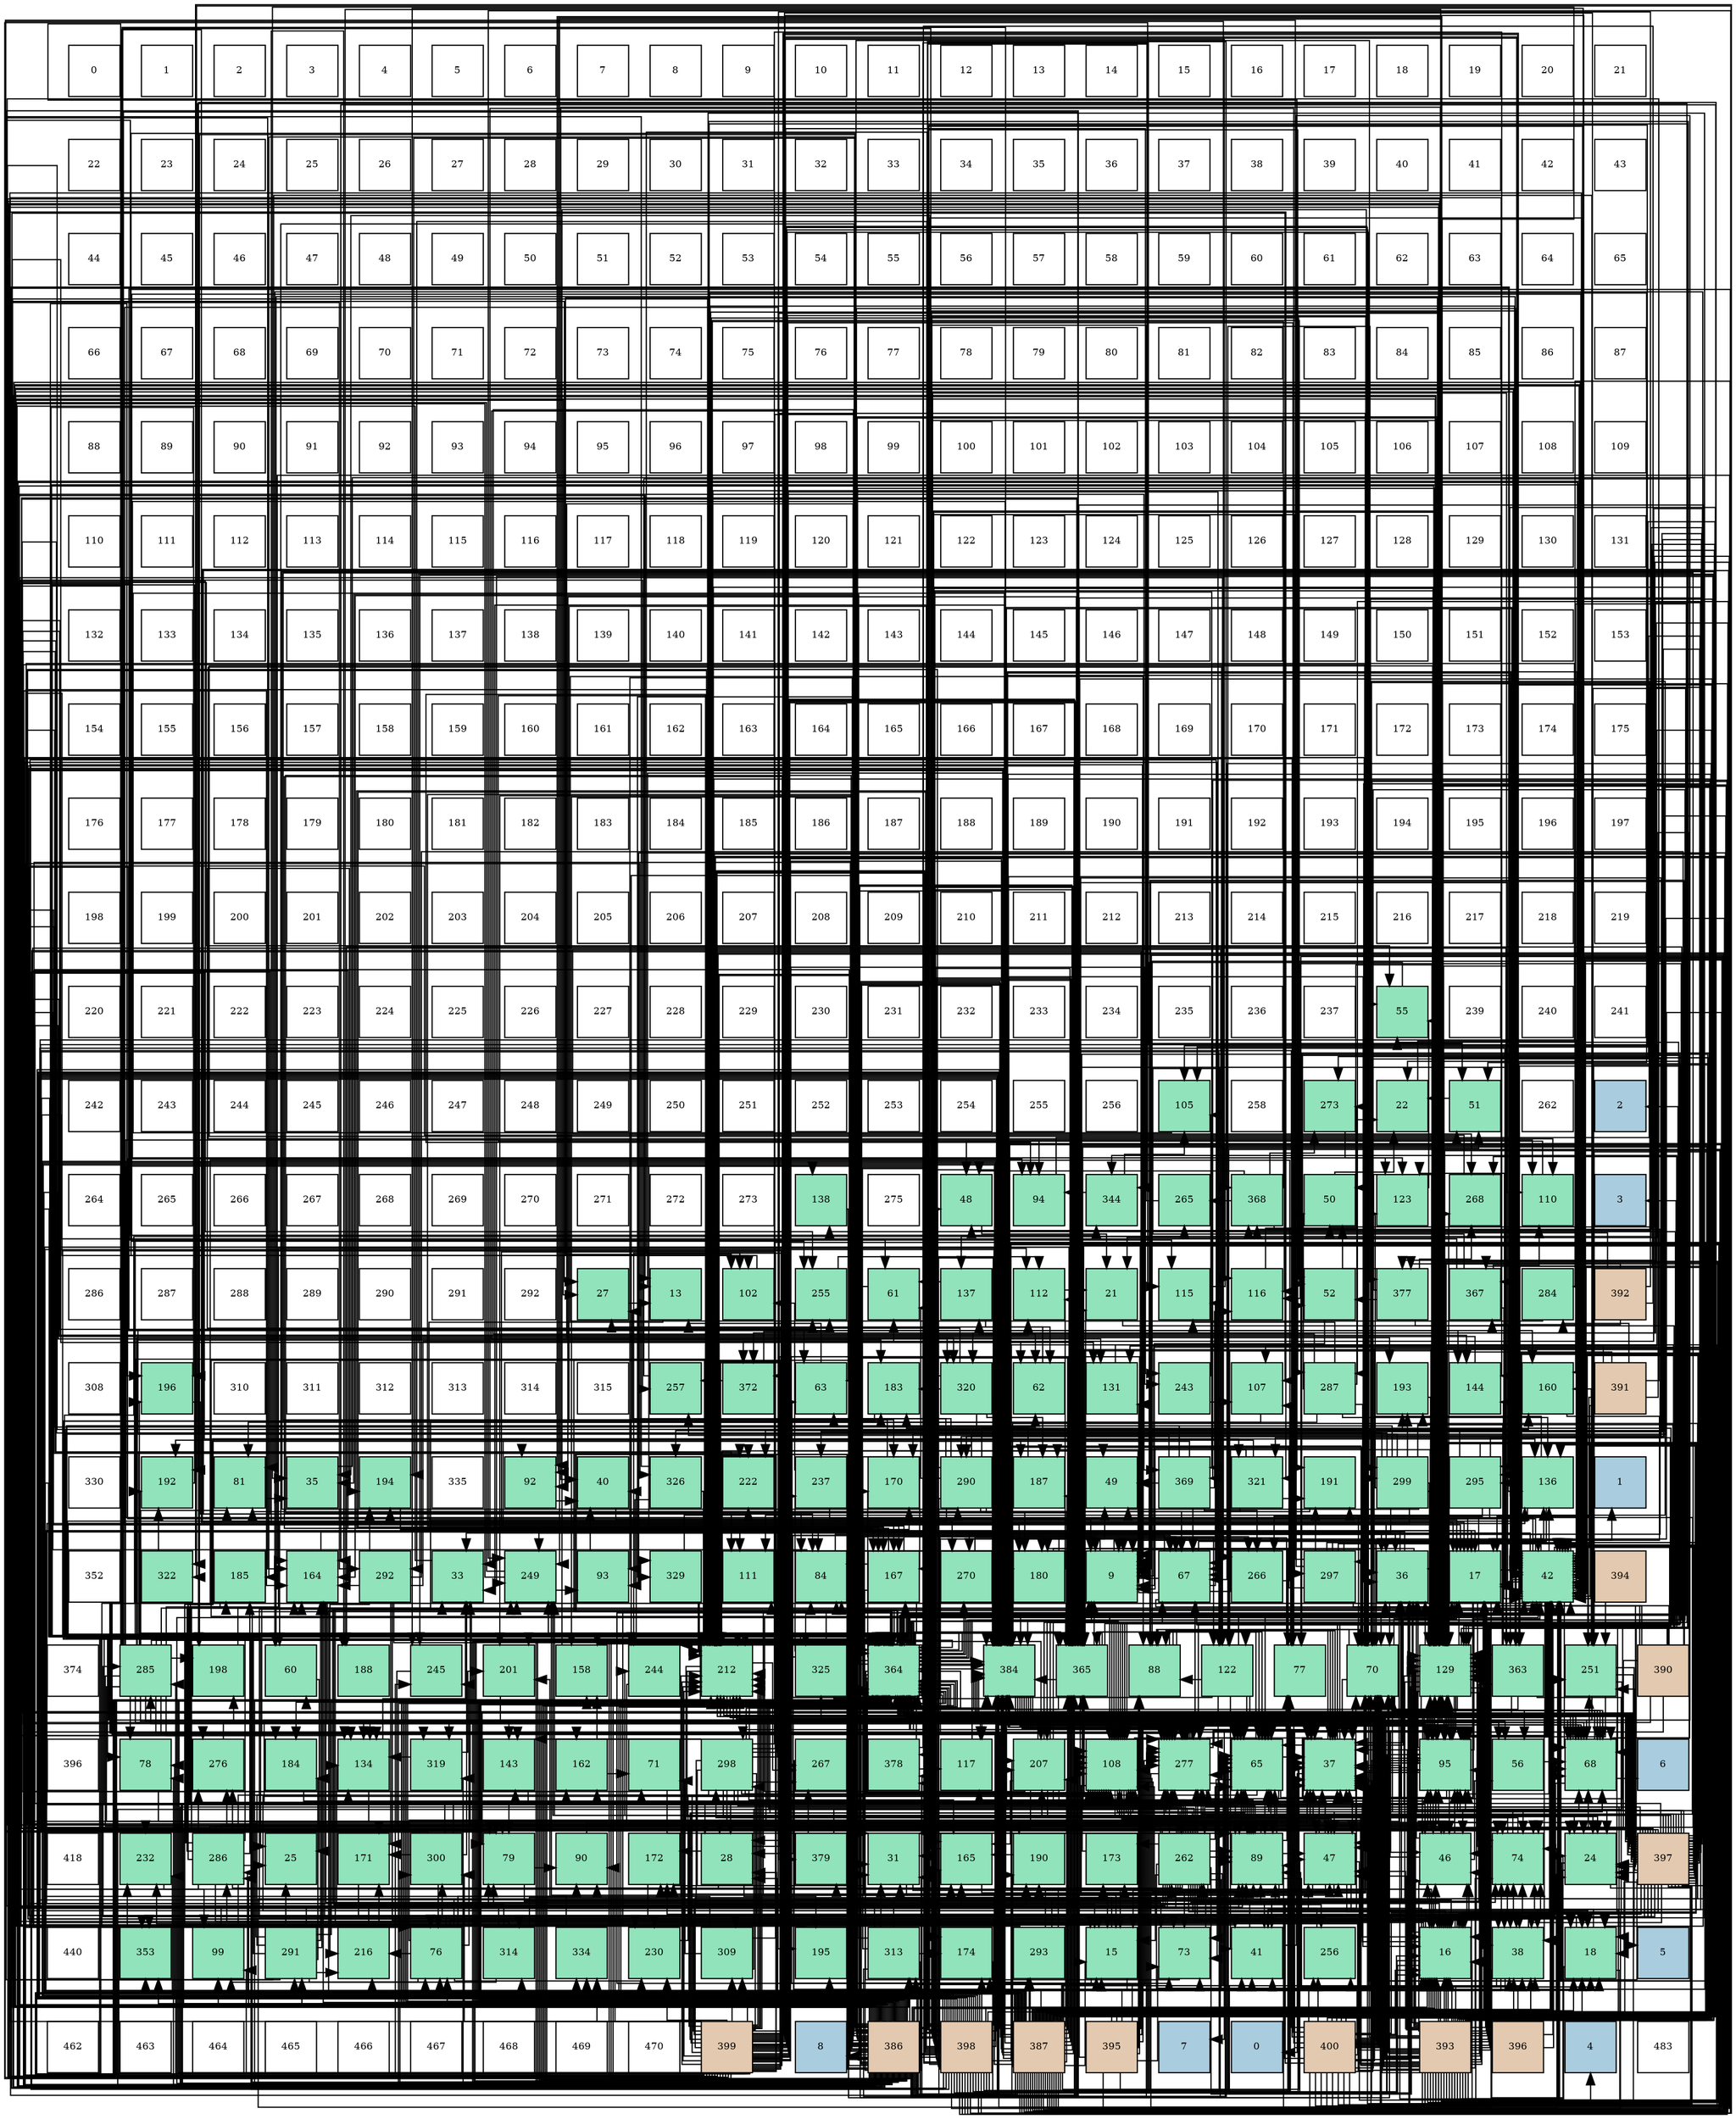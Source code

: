 digraph layout{
 rankdir=TB;
 splines=ortho;
 node [style=filled shape=square fixedsize=true width=0.6];
0[label="0", fontsize=8, fillcolor="#ffffff"];
1[label="1", fontsize=8, fillcolor="#ffffff"];
2[label="2", fontsize=8, fillcolor="#ffffff"];
3[label="3", fontsize=8, fillcolor="#ffffff"];
4[label="4", fontsize=8, fillcolor="#ffffff"];
5[label="5", fontsize=8, fillcolor="#ffffff"];
6[label="6", fontsize=8, fillcolor="#ffffff"];
7[label="7", fontsize=8, fillcolor="#ffffff"];
8[label="8", fontsize=8, fillcolor="#ffffff"];
9[label="9", fontsize=8, fillcolor="#ffffff"];
10[label="10", fontsize=8, fillcolor="#ffffff"];
11[label="11", fontsize=8, fillcolor="#ffffff"];
12[label="12", fontsize=8, fillcolor="#ffffff"];
13[label="13", fontsize=8, fillcolor="#ffffff"];
14[label="14", fontsize=8, fillcolor="#ffffff"];
15[label="15", fontsize=8, fillcolor="#ffffff"];
16[label="16", fontsize=8, fillcolor="#ffffff"];
17[label="17", fontsize=8, fillcolor="#ffffff"];
18[label="18", fontsize=8, fillcolor="#ffffff"];
19[label="19", fontsize=8, fillcolor="#ffffff"];
20[label="20", fontsize=8, fillcolor="#ffffff"];
21[label="21", fontsize=8, fillcolor="#ffffff"];
22[label="22", fontsize=8, fillcolor="#ffffff"];
23[label="23", fontsize=8, fillcolor="#ffffff"];
24[label="24", fontsize=8, fillcolor="#ffffff"];
25[label="25", fontsize=8, fillcolor="#ffffff"];
26[label="26", fontsize=8, fillcolor="#ffffff"];
27[label="27", fontsize=8, fillcolor="#ffffff"];
28[label="28", fontsize=8, fillcolor="#ffffff"];
29[label="29", fontsize=8, fillcolor="#ffffff"];
30[label="30", fontsize=8, fillcolor="#ffffff"];
31[label="31", fontsize=8, fillcolor="#ffffff"];
32[label="32", fontsize=8, fillcolor="#ffffff"];
33[label="33", fontsize=8, fillcolor="#ffffff"];
34[label="34", fontsize=8, fillcolor="#ffffff"];
35[label="35", fontsize=8, fillcolor="#ffffff"];
36[label="36", fontsize=8, fillcolor="#ffffff"];
37[label="37", fontsize=8, fillcolor="#ffffff"];
38[label="38", fontsize=8, fillcolor="#ffffff"];
39[label="39", fontsize=8, fillcolor="#ffffff"];
40[label="40", fontsize=8, fillcolor="#ffffff"];
41[label="41", fontsize=8, fillcolor="#ffffff"];
42[label="42", fontsize=8, fillcolor="#ffffff"];
43[label="43", fontsize=8, fillcolor="#ffffff"];
44[label="44", fontsize=8, fillcolor="#ffffff"];
45[label="45", fontsize=8, fillcolor="#ffffff"];
46[label="46", fontsize=8, fillcolor="#ffffff"];
47[label="47", fontsize=8, fillcolor="#ffffff"];
48[label="48", fontsize=8, fillcolor="#ffffff"];
49[label="49", fontsize=8, fillcolor="#ffffff"];
50[label="50", fontsize=8, fillcolor="#ffffff"];
51[label="51", fontsize=8, fillcolor="#ffffff"];
52[label="52", fontsize=8, fillcolor="#ffffff"];
53[label="53", fontsize=8, fillcolor="#ffffff"];
54[label="54", fontsize=8, fillcolor="#ffffff"];
55[label="55", fontsize=8, fillcolor="#ffffff"];
56[label="56", fontsize=8, fillcolor="#ffffff"];
57[label="57", fontsize=8, fillcolor="#ffffff"];
58[label="58", fontsize=8, fillcolor="#ffffff"];
59[label="59", fontsize=8, fillcolor="#ffffff"];
60[label="60", fontsize=8, fillcolor="#ffffff"];
61[label="61", fontsize=8, fillcolor="#ffffff"];
62[label="62", fontsize=8, fillcolor="#ffffff"];
63[label="63", fontsize=8, fillcolor="#ffffff"];
64[label="64", fontsize=8, fillcolor="#ffffff"];
65[label="65", fontsize=8, fillcolor="#ffffff"];
66[label="66", fontsize=8, fillcolor="#ffffff"];
67[label="67", fontsize=8, fillcolor="#ffffff"];
68[label="68", fontsize=8, fillcolor="#ffffff"];
69[label="69", fontsize=8, fillcolor="#ffffff"];
70[label="70", fontsize=8, fillcolor="#ffffff"];
71[label="71", fontsize=8, fillcolor="#ffffff"];
72[label="72", fontsize=8, fillcolor="#ffffff"];
73[label="73", fontsize=8, fillcolor="#ffffff"];
74[label="74", fontsize=8, fillcolor="#ffffff"];
75[label="75", fontsize=8, fillcolor="#ffffff"];
76[label="76", fontsize=8, fillcolor="#ffffff"];
77[label="77", fontsize=8, fillcolor="#ffffff"];
78[label="78", fontsize=8, fillcolor="#ffffff"];
79[label="79", fontsize=8, fillcolor="#ffffff"];
80[label="80", fontsize=8, fillcolor="#ffffff"];
81[label="81", fontsize=8, fillcolor="#ffffff"];
82[label="82", fontsize=8, fillcolor="#ffffff"];
83[label="83", fontsize=8, fillcolor="#ffffff"];
84[label="84", fontsize=8, fillcolor="#ffffff"];
85[label="85", fontsize=8, fillcolor="#ffffff"];
86[label="86", fontsize=8, fillcolor="#ffffff"];
87[label="87", fontsize=8, fillcolor="#ffffff"];
88[label="88", fontsize=8, fillcolor="#ffffff"];
89[label="89", fontsize=8, fillcolor="#ffffff"];
90[label="90", fontsize=8, fillcolor="#ffffff"];
91[label="91", fontsize=8, fillcolor="#ffffff"];
92[label="92", fontsize=8, fillcolor="#ffffff"];
93[label="93", fontsize=8, fillcolor="#ffffff"];
94[label="94", fontsize=8, fillcolor="#ffffff"];
95[label="95", fontsize=8, fillcolor="#ffffff"];
96[label="96", fontsize=8, fillcolor="#ffffff"];
97[label="97", fontsize=8, fillcolor="#ffffff"];
98[label="98", fontsize=8, fillcolor="#ffffff"];
99[label="99", fontsize=8, fillcolor="#ffffff"];
100[label="100", fontsize=8, fillcolor="#ffffff"];
101[label="101", fontsize=8, fillcolor="#ffffff"];
102[label="102", fontsize=8, fillcolor="#ffffff"];
103[label="103", fontsize=8, fillcolor="#ffffff"];
104[label="104", fontsize=8, fillcolor="#ffffff"];
105[label="105", fontsize=8, fillcolor="#ffffff"];
106[label="106", fontsize=8, fillcolor="#ffffff"];
107[label="107", fontsize=8, fillcolor="#ffffff"];
108[label="108", fontsize=8, fillcolor="#ffffff"];
109[label="109", fontsize=8, fillcolor="#ffffff"];
110[label="110", fontsize=8, fillcolor="#ffffff"];
111[label="111", fontsize=8, fillcolor="#ffffff"];
112[label="112", fontsize=8, fillcolor="#ffffff"];
113[label="113", fontsize=8, fillcolor="#ffffff"];
114[label="114", fontsize=8, fillcolor="#ffffff"];
115[label="115", fontsize=8, fillcolor="#ffffff"];
116[label="116", fontsize=8, fillcolor="#ffffff"];
117[label="117", fontsize=8, fillcolor="#ffffff"];
118[label="118", fontsize=8, fillcolor="#ffffff"];
119[label="119", fontsize=8, fillcolor="#ffffff"];
120[label="120", fontsize=8, fillcolor="#ffffff"];
121[label="121", fontsize=8, fillcolor="#ffffff"];
122[label="122", fontsize=8, fillcolor="#ffffff"];
123[label="123", fontsize=8, fillcolor="#ffffff"];
124[label="124", fontsize=8, fillcolor="#ffffff"];
125[label="125", fontsize=8, fillcolor="#ffffff"];
126[label="126", fontsize=8, fillcolor="#ffffff"];
127[label="127", fontsize=8, fillcolor="#ffffff"];
128[label="128", fontsize=8, fillcolor="#ffffff"];
129[label="129", fontsize=8, fillcolor="#ffffff"];
130[label="130", fontsize=8, fillcolor="#ffffff"];
131[label="131", fontsize=8, fillcolor="#ffffff"];
132[label="132", fontsize=8, fillcolor="#ffffff"];
133[label="133", fontsize=8, fillcolor="#ffffff"];
134[label="134", fontsize=8, fillcolor="#ffffff"];
135[label="135", fontsize=8, fillcolor="#ffffff"];
136[label="136", fontsize=8, fillcolor="#ffffff"];
137[label="137", fontsize=8, fillcolor="#ffffff"];
138[label="138", fontsize=8, fillcolor="#ffffff"];
139[label="139", fontsize=8, fillcolor="#ffffff"];
140[label="140", fontsize=8, fillcolor="#ffffff"];
141[label="141", fontsize=8, fillcolor="#ffffff"];
142[label="142", fontsize=8, fillcolor="#ffffff"];
143[label="143", fontsize=8, fillcolor="#ffffff"];
144[label="144", fontsize=8, fillcolor="#ffffff"];
145[label="145", fontsize=8, fillcolor="#ffffff"];
146[label="146", fontsize=8, fillcolor="#ffffff"];
147[label="147", fontsize=8, fillcolor="#ffffff"];
148[label="148", fontsize=8, fillcolor="#ffffff"];
149[label="149", fontsize=8, fillcolor="#ffffff"];
150[label="150", fontsize=8, fillcolor="#ffffff"];
151[label="151", fontsize=8, fillcolor="#ffffff"];
152[label="152", fontsize=8, fillcolor="#ffffff"];
153[label="153", fontsize=8, fillcolor="#ffffff"];
154[label="154", fontsize=8, fillcolor="#ffffff"];
155[label="155", fontsize=8, fillcolor="#ffffff"];
156[label="156", fontsize=8, fillcolor="#ffffff"];
157[label="157", fontsize=8, fillcolor="#ffffff"];
158[label="158", fontsize=8, fillcolor="#ffffff"];
159[label="159", fontsize=8, fillcolor="#ffffff"];
160[label="160", fontsize=8, fillcolor="#ffffff"];
161[label="161", fontsize=8, fillcolor="#ffffff"];
162[label="162", fontsize=8, fillcolor="#ffffff"];
163[label="163", fontsize=8, fillcolor="#ffffff"];
164[label="164", fontsize=8, fillcolor="#ffffff"];
165[label="165", fontsize=8, fillcolor="#ffffff"];
166[label="166", fontsize=8, fillcolor="#ffffff"];
167[label="167", fontsize=8, fillcolor="#ffffff"];
168[label="168", fontsize=8, fillcolor="#ffffff"];
169[label="169", fontsize=8, fillcolor="#ffffff"];
170[label="170", fontsize=8, fillcolor="#ffffff"];
171[label="171", fontsize=8, fillcolor="#ffffff"];
172[label="172", fontsize=8, fillcolor="#ffffff"];
173[label="173", fontsize=8, fillcolor="#ffffff"];
174[label="174", fontsize=8, fillcolor="#ffffff"];
175[label="175", fontsize=8, fillcolor="#ffffff"];
176[label="176", fontsize=8, fillcolor="#ffffff"];
177[label="177", fontsize=8, fillcolor="#ffffff"];
178[label="178", fontsize=8, fillcolor="#ffffff"];
179[label="179", fontsize=8, fillcolor="#ffffff"];
180[label="180", fontsize=8, fillcolor="#ffffff"];
181[label="181", fontsize=8, fillcolor="#ffffff"];
182[label="182", fontsize=8, fillcolor="#ffffff"];
183[label="183", fontsize=8, fillcolor="#ffffff"];
184[label="184", fontsize=8, fillcolor="#ffffff"];
185[label="185", fontsize=8, fillcolor="#ffffff"];
186[label="186", fontsize=8, fillcolor="#ffffff"];
187[label="187", fontsize=8, fillcolor="#ffffff"];
188[label="188", fontsize=8, fillcolor="#ffffff"];
189[label="189", fontsize=8, fillcolor="#ffffff"];
190[label="190", fontsize=8, fillcolor="#ffffff"];
191[label="191", fontsize=8, fillcolor="#ffffff"];
192[label="192", fontsize=8, fillcolor="#ffffff"];
193[label="193", fontsize=8, fillcolor="#ffffff"];
194[label="194", fontsize=8, fillcolor="#ffffff"];
195[label="195", fontsize=8, fillcolor="#ffffff"];
196[label="196", fontsize=8, fillcolor="#ffffff"];
197[label="197", fontsize=8, fillcolor="#ffffff"];
198[label="198", fontsize=8, fillcolor="#ffffff"];
199[label="199", fontsize=8, fillcolor="#ffffff"];
200[label="200", fontsize=8, fillcolor="#ffffff"];
201[label="201", fontsize=8, fillcolor="#ffffff"];
202[label="202", fontsize=8, fillcolor="#ffffff"];
203[label="203", fontsize=8, fillcolor="#ffffff"];
204[label="204", fontsize=8, fillcolor="#ffffff"];
205[label="205", fontsize=8, fillcolor="#ffffff"];
206[label="206", fontsize=8, fillcolor="#ffffff"];
207[label="207", fontsize=8, fillcolor="#ffffff"];
208[label="208", fontsize=8, fillcolor="#ffffff"];
209[label="209", fontsize=8, fillcolor="#ffffff"];
210[label="210", fontsize=8, fillcolor="#ffffff"];
211[label="211", fontsize=8, fillcolor="#ffffff"];
212[label="212", fontsize=8, fillcolor="#ffffff"];
213[label="213", fontsize=8, fillcolor="#ffffff"];
214[label="214", fontsize=8, fillcolor="#ffffff"];
215[label="215", fontsize=8, fillcolor="#ffffff"];
216[label="216", fontsize=8, fillcolor="#ffffff"];
217[label="217", fontsize=8, fillcolor="#ffffff"];
218[label="218", fontsize=8, fillcolor="#ffffff"];
219[label="219", fontsize=8, fillcolor="#ffffff"];
220[label="220", fontsize=8, fillcolor="#ffffff"];
221[label="221", fontsize=8, fillcolor="#ffffff"];
222[label="222", fontsize=8, fillcolor="#ffffff"];
223[label="223", fontsize=8, fillcolor="#ffffff"];
224[label="224", fontsize=8, fillcolor="#ffffff"];
225[label="225", fontsize=8, fillcolor="#ffffff"];
226[label="226", fontsize=8, fillcolor="#ffffff"];
227[label="227", fontsize=8, fillcolor="#ffffff"];
228[label="228", fontsize=8, fillcolor="#ffffff"];
229[label="229", fontsize=8, fillcolor="#ffffff"];
230[label="230", fontsize=8, fillcolor="#ffffff"];
231[label="231", fontsize=8, fillcolor="#ffffff"];
232[label="232", fontsize=8, fillcolor="#ffffff"];
233[label="233", fontsize=8, fillcolor="#ffffff"];
234[label="234", fontsize=8, fillcolor="#ffffff"];
235[label="235", fontsize=8, fillcolor="#ffffff"];
236[label="236", fontsize=8, fillcolor="#ffffff"];
237[label="237", fontsize=8, fillcolor="#ffffff"];
238[label="55", fontsize=8, fillcolor="#91e3bb"];
239[label="239", fontsize=8, fillcolor="#ffffff"];
240[label="240", fontsize=8, fillcolor="#ffffff"];
241[label="241", fontsize=8, fillcolor="#ffffff"];
242[label="242", fontsize=8, fillcolor="#ffffff"];
243[label="243", fontsize=8, fillcolor="#ffffff"];
244[label="244", fontsize=8, fillcolor="#ffffff"];
245[label="245", fontsize=8, fillcolor="#ffffff"];
246[label="246", fontsize=8, fillcolor="#ffffff"];
247[label="247", fontsize=8, fillcolor="#ffffff"];
248[label="248", fontsize=8, fillcolor="#ffffff"];
249[label="249", fontsize=8, fillcolor="#ffffff"];
250[label="250", fontsize=8, fillcolor="#ffffff"];
251[label="251", fontsize=8, fillcolor="#ffffff"];
252[label="252", fontsize=8, fillcolor="#ffffff"];
253[label="253", fontsize=8, fillcolor="#ffffff"];
254[label="254", fontsize=8, fillcolor="#ffffff"];
255[label="255", fontsize=8, fillcolor="#ffffff"];
256[label="256", fontsize=8, fillcolor="#ffffff"];
257[label="105", fontsize=8, fillcolor="#91e3bb"];
258[label="258", fontsize=8, fillcolor="#ffffff"];
259[label="273", fontsize=8, fillcolor="#91e3bb"];
260[label="22", fontsize=8, fillcolor="#91e3bb"];
261[label="51", fontsize=8, fillcolor="#91e3bb"];
262[label="262", fontsize=8, fillcolor="#ffffff"];
263[label="2", fontsize=8, fillcolor="#a9ccde"];
264[label="264", fontsize=8, fillcolor="#ffffff"];
265[label="265", fontsize=8, fillcolor="#ffffff"];
266[label="266", fontsize=8, fillcolor="#ffffff"];
267[label="267", fontsize=8, fillcolor="#ffffff"];
268[label="268", fontsize=8, fillcolor="#ffffff"];
269[label="269", fontsize=8, fillcolor="#ffffff"];
270[label="270", fontsize=8, fillcolor="#ffffff"];
271[label="271", fontsize=8, fillcolor="#ffffff"];
272[label="272", fontsize=8, fillcolor="#ffffff"];
273[label="273", fontsize=8, fillcolor="#ffffff"];
274[label="138", fontsize=8, fillcolor="#91e3bb"];
275[label="275", fontsize=8, fillcolor="#ffffff"];
276[label="48", fontsize=8, fillcolor="#91e3bb"];
277[label="94", fontsize=8, fillcolor="#91e3bb"];
278[label="344", fontsize=8, fillcolor="#91e3bb"];
279[label="265", fontsize=8, fillcolor="#91e3bb"];
280[label="368", fontsize=8, fillcolor="#91e3bb"];
281[label="50", fontsize=8, fillcolor="#91e3bb"];
282[label="123", fontsize=8, fillcolor="#91e3bb"];
283[label="268", fontsize=8, fillcolor="#91e3bb"];
284[label="110", fontsize=8, fillcolor="#91e3bb"];
285[label="3", fontsize=8, fillcolor="#a9ccde"];
286[label="286", fontsize=8, fillcolor="#ffffff"];
287[label="287", fontsize=8, fillcolor="#ffffff"];
288[label="288", fontsize=8, fillcolor="#ffffff"];
289[label="289", fontsize=8, fillcolor="#ffffff"];
290[label="290", fontsize=8, fillcolor="#ffffff"];
291[label="291", fontsize=8, fillcolor="#ffffff"];
292[label="292", fontsize=8, fillcolor="#ffffff"];
293[label="27", fontsize=8, fillcolor="#91e3bb"];
294[label="13", fontsize=8, fillcolor="#91e3bb"];
295[label="102", fontsize=8, fillcolor="#91e3bb"];
296[label="255", fontsize=8, fillcolor="#91e3bb"];
297[label="61", fontsize=8, fillcolor="#91e3bb"];
298[label="137", fontsize=8, fillcolor="#91e3bb"];
299[label="112", fontsize=8, fillcolor="#91e3bb"];
300[label="21", fontsize=8, fillcolor="#91e3bb"];
301[label="115", fontsize=8, fillcolor="#91e3bb"];
302[label="116", fontsize=8, fillcolor="#91e3bb"];
303[label="52", fontsize=8, fillcolor="#91e3bb"];
304[label="377", fontsize=8, fillcolor="#91e3bb"];
305[label="367", fontsize=8, fillcolor="#91e3bb"];
306[label="284", fontsize=8, fillcolor="#91e3bb"];
307[label="392", fontsize=8, fillcolor="#e3c9af"];
308[label="308", fontsize=8, fillcolor="#ffffff"];
309[label="196", fontsize=8, fillcolor="#91e3bb"];
310[label="310", fontsize=8, fillcolor="#ffffff"];
311[label="311", fontsize=8, fillcolor="#ffffff"];
312[label="312", fontsize=8, fillcolor="#ffffff"];
313[label="313", fontsize=8, fillcolor="#ffffff"];
314[label="314", fontsize=8, fillcolor="#ffffff"];
315[label="315", fontsize=8, fillcolor="#ffffff"];
316[label="257", fontsize=8, fillcolor="#91e3bb"];
317[label="372", fontsize=8, fillcolor="#91e3bb"];
318[label="63", fontsize=8, fillcolor="#91e3bb"];
319[label="183", fontsize=8, fillcolor="#91e3bb"];
320[label="320", fontsize=8, fillcolor="#91e3bb"];
321[label="62", fontsize=8, fillcolor="#91e3bb"];
322[label="131", fontsize=8, fillcolor="#91e3bb"];
323[label="243", fontsize=8, fillcolor="#91e3bb"];
324[label="107", fontsize=8, fillcolor="#91e3bb"];
325[label="287", fontsize=8, fillcolor="#91e3bb"];
326[label="193", fontsize=8, fillcolor="#91e3bb"];
327[label="144", fontsize=8, fillcolor="#91e3bb"];
328[label="160", fontsize=8, fillcolor="#91e3bb"];
329[label="391", fontsize=8, fillcolor="#e3c9af"];
330[label="330", fontsize=8, fillcolor="#ffffff"];
331[label="192", fontsize=8, fillcolor="#91e3bb"];
332[label="81", fontsize=8, fillcolor="#91e3bb"];
333[label="35", fontsize=8, fillcolor="#91e3bb"];
334[label="194", fontsize=8, fillcolor="#91e3bb"];
335[label="335", fontsize=8, fillcolor="#ffffff"];
336[label="92", fontsize=8, fillcolor="#91e3bb"];
337[label="40", fontsize=8, fillcolor="#91e3bb"];
338[label="326", fontsize=8, fillcolor="#91e3bb"];
339[label="222", fontsize=8, fillcolor="#91e3bb"];
340[label="237", fontsize=8, fillcolor="#91e3bb"];
341[label="170", fontsize=8, fillcolor="#91e3bb"];
342[label="290", fontsize=8, fillcolor="#91e3bb"];
343[label="187", fontsize=8, fillcolor="#91e3bb"];
344[label="49", fontsize=8, fillcolor="#91e3bb"];
345[label="369", fontsize=8, fillcolor="#91e3bb"];
346[label="321", fontsize=8, fillcolor="#91e3bb"];
347[label="191", fontsize=8, fillcolor="#91e3bb"];
348[label="299", fontsize=8, fillcolor="#91e3bb"];
349[label="295", fontsize=8, fillcolor="#91e3bb"];
350[label="136", fontsize=8, fillcolor="#91e3bb"];
351[label="1", fontsize=8, fillcolor="#a9ccde"];
352[label="352", fontsize=8, fillcolor="#ffffff"];
353[label="322", fontsize=8, fillcolor="#91e3bb"];
354[label="185", fontsize=8, fillcolor="#91e3bb"];
355[label="164", fontsize=8, fillcolor="#91e3bb"];
356[label="292", fontsize=8, fillcolor="#91e3bb"];
357[label="33", fontsize=8, fillcolor="#91e3bb"];
358[label="249", fontsize=8, fillcolor="#91e3bb"];
359[label="93", fontsize=8, fillcolor="#91e3bb"];
360[label="329", fontsize=8, fillcolor="#91e3bb"];
361[label="111", fontsize=8, fillcolor="#91e3bb"];
362[label="84", fontsize=8, fillcolor="#91e3bb"];
363[label="167", fontsize=8, fillcolor="#91e3bb"];
364[label="270", fontsize=8, fillcolor="#91e3bb"];
365[label="180", fontsize=8, fillcolor="#91e3bb"];
366[label="9", fontsize=8, fillcolor="#91e3bb"];
367[label="67", fontsize=8, fillcolor="#91e3bb"];
368[label="266", fontsize=8, fillcolor="#91e3bb"];
369[label="297", fontsize=8, fillcolor="#91e3bb"];
370[label="36", fontsize=8, fillcolor="#91e3bb"];
371[label="17", fontsize=8, fillcolor="#91e3bb"];
372[label="42", fontsize=8, fillcolor="#91e3bb"];
373[label="394", fontsize=8, fillcolor="#e3c9af"];
374[label="374", fontsize=8, fillcolor="#ffffff"];
375[label="285", fontsize=8, fillcolor="#91e3bb"];
376[label="198", fontsize=8, fillcolor="#91e3bb"];
377[label="60", fontsize=8, fillcolor="#91e3bb"];
378[label="188", fontsize=8, fillcolor="#91e3bb"];
379[label="245", fontsize=8, fillcolor="#91e3bb"];
380[label="201", fontsize=8, fillcolor="#91e3bb"];
381[label="158", fontsize=8, fillcolor="#91e3bb"];
382[label="244", fontsize=8, fillcolor="#91e3bb"];
383[label="212", fontsize=8, fillcolor="#91e3bb"];
384[label="325", fontsize=8, fillcolor="#91e3bb"];
385[label="364", fontsize=8, fillcolor="#91e3bb"];
386[label="384", fontsize=8, fillcolor="#91e3bb"];
387[label="365", fontsize=8, fillcolor="#91e3bb"];
388[label="88", fontsize=8, fillcolor="#91e3bb"];
389[label="122", fontsize=8, fillcolor="#91e3bb"];
390[label="77", fontsize=8, fillcolor="#91e3bb"];
391[label="70", fontsize=8, fillcolor="#91e3bb"];
392[label="129", fontsize=8, fillcolor="#91e3bb"];
393[label="363", fontsize=8, fillcolor="#91e3bb"];
394[label="251", fontsize=8, fillcolor="#91e3bb"];
395[label="390", fontsize=8, fillcolor="#e3c9af"];
396[label="396", fontsize=8, fillcolor="#ffffff"];
397[label="78", fontsize=8, fillcolor="#91e3bb"];
398[label="276", fontsize=8, fillcolor="#91e3bb"];
399[label="184", fontsize=8, fillcolor="#91e3bb"];
400[label="134", fontsize=8, fillcolor="#91e3bb"];
401[label="319", fontsize=8, fillcolor="#91e3bb"];
402[label="143", fontsize=8, fillcolor="#91e3bb"];
403[label="162", fontsize=8, fillcolor="#91e3bb"];
404[label="71", fontsize=8, fillcolor="#91e3bb"];
405[label="298", fontsize=8, fillcolor="#91e3bb"];
406[label="267", fontsize=8, fillcolor="#91e3bb"];
407[label="378", fontsize=8, fillcolor="#91e3bb"];
408[label="117", fontsize=8, fillcolor="#91e3bb"];
409[label="207", fontsize=8, fillcolor="#91e3bb"];
410[label="108", fontsize=8, fillcolor="#91e3bb"];
411[label="277", fontsize=8, fillcolor="#91e3bb"];
412[label="65", fontsize=8, fillcolor="#91e3bb"];
413[label="37", fontsize=8, fillcolor="#91e3bb"];
414[label="95", fontsize=8, fillcolor="#91e3bb"];
415[label="56", fontsize=8, fillcolor="#91e3bb"];
416[label="68", fontsize=8, fillcolor="#91e3bb"];
417[label="6", fontsize=8, fillcolor="#a9ccde"];
418[label="418", fontsize=8, fillcolor="#ffffff"];
419[label="232", fontsize=8, fillcolor="#91e3bb"];
420[label="286", fontsize=8, fillcolor="#91e3bb"];
421[label="25", fontsize=8, fillcolor="#91e3bb"];
422[label="171", fontsize=8, fillcolor="#91e3bb"];
423[label="300", fontsize=8, fillcolor="#91e3bb"];
424[label="79", fontsize=8, fillcolor="#91e3bb"];
425[label="90", fontsize=8, fillcolor="#91e3bb"];
426[label="172", fontsize=8, fillcolor="#91e3bb"];
427[label="28", fontsize=8, fillcolor="#91e3bb"];
428[label="379", fontsize=8, fillcolor="#91e3bb"];
429[label="31", fontsize=8, fillcolor="#91e3bb"];
430[label="165", fontsize=8, fillcolor="#91e3bb"];
431[label="190", fontsize=8, fillcolor="#91e3bb"];
432[label="173", fontsize=8, fillcolor="#91e3bb"];
433[label="262", fontsize=8, fillcolor="#91e3bb"];
434[label="89", fontsize=8, fillcolor="#91e3bb"];
435[label="47", fontsize=8, fillcolor="#91e3bb"];
436[label="46", fontsize=8, fillcolor="#91e3bb"];
437[label="74", fontsize=8, fillcolor="#91e3bb"];
438[label="24", fontsize=8, fillcolor="#91e3bb"];
439[label="397", fontsize=8, fillcolor="#e3c9af"];
440[label="440", fontsize=8, fillcolor="#ffffff"];
441[label="353", fontsize=8, fillcolor="#91e3bb"];
442[label="99", fontsize=8, fillcolor="#91e3bb"];
443[label="291", fontsize=8, fillcolor="#91e3bb"];
444[label="216", fontsize=8, fillcolor="#91e3bb"];
445[label="76", fontsize=8, fillcolor="#91e3bb"];
446[label="314", fontsize=8, fillcolor="#91e3bb"];
447[label="334", fontsize=8, fillcolor="#91e3bb"];
448[label="230", fontsize=8, fillcolor="#91e3bb"];
449[label="309", fontsize=8, fillcolor="#91e3bb"];
450[label="195", fontsize=8, fillcolor="#91e3bb"];
451[label="313", fontsize=8, fillcolor="#91e3bb"];
452[label="174", fontsize=8, fillcolor="#91e3bb"];
453[label="293", fontsize=8, fillcolor="#91e3bb"];
454[label="15", fontsize=8, fillcolor="#91e3bb"];
455[label="73", fontsize=8, fillcolor="#91e3bb"];
456[label="41", fontsize=8, fillcolor="#91e3bb"];
457[label="256", fontsize=8, fillcolor="#91e3bb"];
458[label="16", fontsize=8, fillcolor="#91e3bb"];
459[label="38", fontsize=8, fillcolor="#91e3bb"];
460[label="18", fontsize=8, fillcolor="#91e3bb"];
461[label="5", fontsize=8, fillcolor="#a9ccde"];
462[label="462", fontsize=8, fillcolor="#ffffff"];
463[label="463", fontsize=8, fillcolor="#ffffff"];
464[label="464", fontsize=8, fillcolor="#ffffff"];
465[label="465", fontsize=8, fillcolor="#ffffff"];
466[label="466", fontsize=8, fillcolor="#ffffff"];
467[label="467", fontsize=8, fillcolor="#ffffff"];
468[label="468", fontsize=8, fillcolor="#ffffff"];
469[label="469", fontsize=8, fillcolor="#ffffff"];
470[label="470", fontsize=8, fillcolor="#ffffff"];
471[label="399", fontsize=8, fillcolor="#e3c9af"];
472[label="8", fontsize=8, fillcolor="#a9ccde"];
473[label="386", fontsize=8, fillcolor="#e3c9af"];
474[label="398", fontsize=8, fillcolor="#e3c9af"];
475[label="387", fontsize=8, fillcolor="#e3c9af"];
476[label="395", fontsize=8, fillcolor="#e3c9af"];
477[label="7", fontsize=8, fillcolor="#a9ccde"];
478[label="0", fontsize=8, fillcolor="#a9ccde"];
479[label="400", fontsize=8, fillcolor="#e3c9af"];
480[label="393", fontsize=8, fillcolor="#e3c9af"];
481[label="396", fontsize=8, fillcolor="#e3c9af"];
482[label="4", fontsize=8, fillcolor="#a9ccde"];
483[label="483", fontsize=8, fillcolor="#ffffff"];
edge [constraint=false, style=vis];366 -> 351;
413 -> 285;
416 -> 417;
413 -> 478;
294 -> 366;
391 -> 366;
454 -> 366;
458 -> 366;
371 -> 413;
460 -> 413;
413 -> 413;
411 -> 413;
300 -> 416;
260 -> 416;
366 -> 416;
438 -> 413;
421 -> 294;
386 -> 294;
293 -> 294;
427 -> 391;
370 -> 391;
366 -> 454;
429 -> 454;
412 -> 454;
357 -> 454;
370 -> 458;
333 -> 458;
370 -> 458;
413 -> 263;
459 -> 371;
413 -> 371;
337 -> 371;
456 -> 371;
372 -> 460;
435 -> 460;
412 -> 413;
386 -> 411;
436 -> 411;
435 -> 482;
276 -> 300;
344 -> 300;
281 -> 260;
261 -> 260;
303 -> 366;
370 -> 366;
454 -> 366;
238 -> 366;
415 -> 416;
410 -> 438;
371 -> 438;
413 -> 413;
377 -> 421;
297 -> 386;
321 -> 293;
318 -> 294;
385 -> 427;
412 -> 370;
458 -> 370;
367 -> 391;
416 -> 391;
458 -> 366;
391 -> 366;
404 -> 429;
434 -> 429;
455 -> 429;
437 -> 412;
387 -> 412;
445 -> 357;
390 -> 357;
397 -> 370;
424 -> 370;
430 -> 333;
332 -> 333;
385 -> 333;
392 -> 333;
362 -> 370;
355 -> 370;
416 -> 458;
456 -> 413;
388 -> 413;
434 -> 459;
425 -> 413;
414 -> 413;
336 -> 337;
359 -> 337;
277 -> 456;
414 -> 372;
386 -> 372;
410 -> 435;
414 -> 435;
442 -> 435;
411 -> 460;
387 -> 460;
295 -> 412;
371 -> 413;
387 -> 413;
257 -> 386;
434 -> 436;
324 -> 411;
410 -> 435;
434 -> 435;
284 -> 276;
361 -> 344;
299 -> 300;
416 -> 300;
392 -> 281;
301 -> 261;
302 -> 260;
408 -> 260;
411 -> 303;
414 -> 370;
429 -> 454;
414 -> 238;
389 -> 238;
282 -> 238;
385 -> 238;
391 -> 415;
357 -> 415;
386 -> 472;
437 -> 410;
392 -> 371;
372 -> 438;
322 -> 438;
388 -> 413;
388 -> 413;
400 -> 413;
371 -> 413;
350 -> 377;
350 -> 391;
298 -> 297;
298 -> 321;
274 -> 318;
414 -> 318;
394 -> 385;
394 -> 332;
394 -> 414;
435 -> 427;
392 -> 427;
402 -> 427;
327 -> 412;
366 -> 412;
410 -> 412;
458 -> 412;
386 -> 458;
434 -> 458;
434 -> 357;
436 -> 370;
385 -> 370;
387 -> 367;
458 -> 416;
410 -> 416;
412 -> 458;
410 -> 391;
410 -> 391;
381 -> 391;
410 -> 391;
328 -> 366;
387 -> 366;
403 -> 404;
459 -> 434;
355 -> 455;
430 -> 455;
411 -> 455;
363 -> 455;
454 -> 429;
386 -> 437;
341 -> 437;
422 -> 437;
426 -> 437;
432 -> 387;
452 -> 412;
437 -> 412;
362 -> 445;
458 -> 390;
458 -> 390;
434 -> 390;
365 -> 390;
400 -> 357;
386 -> 357;
319 -> 397;
399 -> 424;
354 -> 424;
385 -> 424;
343 -> 424;
378 -> 370;
411 -> 370;
431 -> 430;
347 -> 332;
331 -> 385;
326 -> 392;
334 -> 362;
450 -> 362;
309 -> 362;
387 -> 362;
376 -> 355;
386 -> 370;
392 -> 370;
380 -> 416;
392 -> 456;
413 -> 388;
455 -> 413;
392 -> 413;
372 -> 434;
409 -> 434;
358 -> 434;
383 -> 434;
383 -> 459;
424 -> 425;
383 -> 414;
372 -> 414;
372 -> 410;
372 -> 387;
385 -> 414;
385 -> 413;
444 -> 413;
387 -> 336;
358 -> 359;
385 -> 337;
383 -> 277;
414 -> 456;
339 -> 456;
460 -> 414;
386 -> 414;
355 -> 414;
436 -> 414;
411 -> 386;
386 -> 372;
385 -> 372;
448 -> 410;
372 -> 414;
419 -> 442;
410 -> 435;
386 -> 411;
386 -> 411;
412 -> 387;
340 -> 295;
340 -> 371;
387 -> 412;
459 -> 371;
459 -> 434;
387 -> 371;
412 -> 387;
438 -> 413;
323 -> 257;
323 -> 324;
382 -> 436;
379 -> 436;
414 -> 436;
386 -> 411;
385 -> 410;
358 -> 434;
391 -> 435;
394 -> 461;
392 -> 284;
392 -> 411;
391 -> 276;
391 -> 361;
296 -> 299;
457 -> 299;
316 -> 416;
437 -> 392;
367 -> 301;
392 -> 261;
383 -> 302;
433 -> 408;
383 -> 303;
438 -> 370;
279 -> 429;
368 -> 454;
406 -> 454;
283 -> 414;
372 -> 414;
364 -> 389;
350 -> 389;
386 -> 282;
259 -> 282;
416 -> 385;
436 -> 415;
398 -> 415;
411 -> 386;
391 -> 437;
433 -> 410;
433 -> 385;
433 -> 458;
433 -> 458;
433 -> 434;
433 -> 385;
433 -> 411;
433 -> 372;
433 -> 322;
433 -> 435;
433 -> 392;
433 -> 327;
433 -> 366;
433 -> 410;
433 -> 458;
433 -> 386;
433 -> 385;
433 -> 458;
433 -> 412;
433 -> 410;
433 -> 410;
433 -> 328;
433 -> 387;
433 -> 459;
433 -> 355;
433 -> 411;
433 -> 454;
433 -> 386;
433 -> 422;
433 -> 426;
433 -> 432;
433 -> 437;
433 -> 458;
433 -> 458;
433 -> 434;
433 -> 368;
433 -> 436;
433 -> 398;
367 -> 414;
367 -> 392;
367 -> 372;
367 -> 322;
367 -> 392;
367 -> 455;
391 -> 371;
391 -> 388;
391 -> 389;
391 -> 388;
391 -> 388;
460 -> 413;
460 -> 372;
389 -> 370;
389 -> 413;
389 -> 456;
389 -> 284;
389 -> 414;
389 -> 388;
389 -> 455;
389 -> 283;
389 -> 386;
306 -> 388;
375 -> 397;
375 -> 430;
375 -> 332;
375 -> 392;
375 -> 355;
375 -> 284;
375 -> 400;
375 -> 371;
375 -> 319;
375 -> 399;
375 -> 354;
375 -> 385;
375 -> 378;
375 -> 411;
375 -> 431;
375 -> 347;
375 -> 331;
375 -> 326;
375 -> 450;
375 -> 309;
375 -> 387;
375 -> 376;
375 -> 386;
375 -> 392;
375 -> 413;
375 -> 392;
420 -> 421;
420 -> 458;
420 -> 445;
420 -> 299;
420 -> 301;
420 -> 414;
420 -> 350;
420 -> 414;
420 -> 430;
420 -> 400;
420 -> 354;
420 -> 343;
420 -> 391;
420 -> 316;
420 -> 398;
325 -> 281;
325 -> 332;
325 -> 301;
325 -> 350;
325 -> 298;
325 -> 391;
325 -> 259;
385 -> 377;
385 -> 367;
385 -> 274;
385 -> 410;
385 -> 328;
385 -> 362;
385 -> 434;
385 -> 309;
393 -> 377;
393 -> 392;
393 -> 408;
393 -> 435;
393 -> 327;
393 -> 458;
393 -> 436;
393 -> 431;
393 -> 347;
393 -> 326;
342 -> 421;
342 -> 386;
342 -> 293;
342 -> 297;
342 -> 321;
342 -> 318;
342 -> 367;
342 -> 391;
342 -> 414;
342 -> 387;
342 -> 410;
443 -> 421;
443 -> 321;
443 -> 445;
443 -> 410;
443 -> 355;
443 -> 430;
443 -> 319;
443 -> 399;
443 -> 383;
443 -> 385;
443 -> 444;
443 -> 355;
443 -> 387;
443 -> 412;
356 -> 297;
356 -> 355;
356 -> 422;
356 -> 458;
356 -> 334;
356 -> 409;
356 -> 383;
356 -> 444;
453 -> 293;
453 -> 432;
453 -> 458;
453 -> 365;
453 -> 450;
372 -> 274;
372 -> 414;
349 -> 391;
349 -> 414;
349 -> 410;
349 -> 387;
349 -> 392;
349 -> 283;
349 -> 398;
385 -> 318;
385 -> 458;
385 -> 410;
385 -> 355;
385 -> 399;
369 -> 434;
369 -> 394;
369 -> 402;
369 -> 347;
369 -> 424;
369 -> 394;
369 -> 392;
369 -> 386;
369 -> 436;
405 -> 434;
405 -> 435;
405 -> 402;
405 -> 327;
405 -> 366;
405 -> 386;
405 -> 385;
405 -> 412;
405 -> 410;
405 -> 381;
405 -> 410;
405 -> 387;
405 -> 403;
405 -> 459;
405 -> 430;
405 -> 454;
405 -> 341;
405 -> 458;
405 -> 365;
405 -> 406;
348 -> 344;
348 -> 404;
348 -> 385;
348 -> 392;
348 -> 282;
348 -> 357;
348 -> 392;
348 -> 410;
348 -> 436;
348 -> 385;
348 -> 326;
348 -> 296;
423 -> 445;
423 -> 357;
423 -> 402;
423 -> 436;
423 -> 422;
423 -> 368;
423 -> 398;
409 -> 430;
409 -> 416;
409 -> 411;
409 -> 366;
409 -> 434;
409 -> 331;
409 -> 391;
409 -> 457;
409 -> 438;
409 -> 350;
385 -> 416;
385 -> 410;
385 -> 410;
385 -> 341;
385 -> 362;
385 -> 279;
435 -> 410;
435 -> 372;
435 -> 358;
435 -> 385;
435 -> 460;
394 -> 434;
394 -> 436;
394 -> 328;
394 -> 458;
383 -> 261;
383 -> 303;
383 -> 458;
383 -> 381;
383 -> 410;
383 -> 437;
383 -> 380;
383 -> 406;
385 -> 410;
385 -> 459;
385 -> 378;
413 -> 412;
385 -> 410;
385 -> 381;
385 -> 328;
385 -> 343;
385 -> 309;
449 -> 404;
449 -> 411;
449 -> 363;
449 -> 380;
392 -> 434;
392 -> 459;
392 -> 378;
392 -> 424;
392 -> 386;
392 -> 412;
445 -> 434;
445 -> 425;
445 -> 442;
445 -> 372;
445 -> 444;
445 -> 383;
445 -> 339;
445 -> 411;
445 -> 448;
445 -> 459;
445 -> 379;
386 -> 411;
386 -> 411;
386 -> 424;
451 -> 387;
451 -> 429;
451 -> 363;
451 -> 386;
451 -> 452;
451 -> 434;
451 -> 400;
451 -> 386;
451 -> 380;
446 -> 422;
446 -> 358;
446 -> 383;
446 -> 444;
446 -> 358;
427 -> 425;
427 -> 426;
427 -> 450;
363 -> 426;
363 -> 452;
363 -> 362;
363 -> 386;
390 -> 458;
390 -> 365;
392 -> 434;
392 -> 358;
401 -> 400;
401 -> 380;
320 -> 276;
320 -> 319;
320 -> 343;
320 -> 326;
320 -> 334;
320 -> 386;
346 -> 343;
346 -> 347;
346 -> 331;
346 -> 334;
353 -> 331;
383 -> 416;
391 -> 416;
384 -> 409;
384 -> 386;
384 -> 372;
384 -> 340;
384 -> 387;
384 -> 323;
384 -> 382;
338 -> 359;
338 -> 414;
338 -> 383;
372 -> 459;
387 -> 459;
360 -> 383;
360 -> 383;
360 -> 339;
392 -> 383;
385 -> 383;
385 -> 386;
385 -> 410;
385 -> 387;
385 -> 385;
385 -> 386;
385 -> 414;
385 -> 387;
447 -> 385;
392 -> 434;
392 -> 387;
392 -> 336;
385 -> 336;
392 -> 336;
372 -> 358;
372 -> 412;
387 -> 414;
387 -> 385;
387 -> 414;
392 -> 337;
383 -> 383;
383 -> 277;
278 -> 277;
278 -> 257;
372 -> 277;
372 -> 379;
372 -> 414;
372 -> 414;
372 -> 411;
372 -> 386;
414 -> 339;
383 -> 456;
411 -> 386;
411 -> 436;
372 -> 411;
372 -> 386;
372 -> 436;
372 -> 386;
372 -> 385;
372 -> 350;
386 -> 385;
441 -> 419;
385 -> 410;
392 -> 412;
392 -> 295;
392 -> 387;
392 -> 438;
383 -> 438;
390 -> 386;
390 -> 324;
390 -> 411;
386 -> 414;
387 -> 386;
459 -> 385;
458 -> 410;
393 -> 410;
385 -> 358;
387 -> 391;
372 -> 435;
305 -> 284;
305 -> 414;
305 -> 389;
305 -> 372;
280 -> 276;
280 -> 383;
280 -> 279;
280 -> 364;
280 -> 259;
345 -> 344;
345 -> 361;
345 -> 302;
345 -> 316;
345 -> 367;
345 -> 368;
345 -> 416;
385 -> 361;
385 -> 302;
385 -> 367;
385 -> 433;
385 -> 383;
385 -> 364;
365 -> 344;
365 -> 299;
317 -> 296;
317 -> 316;
372 -> 296;
391 -> 416;
458 -> 416;
371 -> 370;
371 -> 437;
371 -> 383;
371 -> 368;
304 -> 281;
304 -> 303;
304 -> 392;
304 -> 283;
304 -> 350;
407 -> 261;
407 -> 408;
407 -> 386;
428 -> 429;
428 -> 385;
428 -> 406;
428 -> 416;
385 -> 385;
385 -> 283;
372 -> 414;
372 -> 282;
372 -> 416;
391 -> 350;
391 -> 386;
391 -> 416;
391 -> 477;
386 -> 411;
385 -> 386;
473 -> 293;
473 -> 412;
473 -> 410;
473 -> 442;
473 -> 434;
473 -> 429;
473 -> 385;
473 -> 412;
473 -> 381;
473 -> 387;
473 -> 363;
473 -> 386;
473 -> 354;
473 -> 385;
473 -> 385;
473 -> 436;
473 -> 410;
473 -> 438;
473 -> 382;
473 -> 385;
473 -> 420;
473 -> 385;
473 -> 443;
473 -> 349;
473 -> 385;
473 -> 413;
473 -> 385;
473 -> 392;
473 -> 401;
473 -> 338;
473 -> 387;
473 -> 385;
473 -> 392;
473 -> 385;
473 -> 372;
473 -> 458;
473 -> 393;
473 -> 385;
473 -> 387;
473 -> 372;
473 -> 345;
473 -> 371;
473 -> 304;
473 -> 407;
473 -> 386;
473 -> 385;
475 -> 386;
475 -> 386;
475 -> 387;
475 -> 386;
475 -> 387;
475 -> 371;
475 -> 387;
475 -> 257;
475 -> 434;
475 -> 324;
475 -> 327;
475 -> 458;
475 -> 386;
475 -> 387;
475 -> 458;
475 -> 387;
475 -> 403;
475 -> 411;
475 -> 454;
475 -> 386;
475 -> 341;
475 -> 426;
475 -> 452;
475 -> 437;
475 -> 400;
475 -> 411;
475 -> 431;
475 -> 387;
475 -> 376;
475 -> 392;
475 -> 372;
475 -> 387;
475 -> 358;
475 -> 460;
475 -> 386;
475 -> 355;
475 -> 436;
475 -> 411;
475 -> 386;
475 -> 448;
475 -> 372;
475 -> 419;
475 -> 412;
475 -> 387;
475 -> 387;
475 -> 412;
475 -> 438;
475 -> 379;
475 -> 391;
475 -> 420;
475 -> 385;
475 -> 356;
475 -> 453;
475 -> 349;
475 -> 369;
475 -> 348;
475 -> 409;
475 -> 385;
475 -> 446;
475 -> 427;
475 -> 390;
475 -> 353;
475 -> 383;
475 -> 338;
475 -> 372;
475 -> 387;
475 -> 360;
475 -> 392;
475 -> 447;
475 -> 392;
475 -> 385;
475 -> 387;
475 -> 392;
475 -> 383;
475 -> 383;
475 -> 414;
475 -> 383;
475 -> 386;
475 -> 441;
475 -> 385;
475 -> 386;
475 -> 387;
475 -> 393;
475 -> 387;
475 -> 372;
475 -> 305;
475 -> 280;
475 -> 345;
475 -> 371;
475 -> 304;
475 -> 407;
475 -> 428;
473 -> 297;
473 -> 321;
473 -> 385;
473 -> 367;
473 -> 397;
473 -> 385;
473 -> 355;
473 -> 359;
473 -> 411;
473 -> 295;
473 -> 324;
473 -> 392;
473 -> 385;
473 -> 387;
473 -> 458;
473 -> 410;
473 -> 403;
473 -> 454;
473 -> 458;
473 -> 385;
473 -> 411;
473 -> 334;
473 -> 376;
473 -> 386;
473 -> 385;
473 -> 385;
473 -> 385;
473 -> 410;
473 -> 412;
473 -> 385;
473 -> 296;
473 -> 406;
473 -> 411;
473 -> 325;
473 -> 393;
473 -> 453;
473 -> 372;
473 -> 349;
473 -> 385;
473 -> 369;
473 -> 423;
473 -> 409;
473 -> 385;
473 -> 383;
473 -> 385;
473 -> 385;
473 -> 449;
473 -> 392;
473 -> 445;
473 -> 386;
473 -> 451;
473 -> 390;
473 -> 320;
473 -> 384;
473 -> 372;
473 -> 360;
473 -> 392;
473 -> 385;
473 -> 385;
473 -> 385;
473 -> 392;
473 -> 392;
473 -> 392;
473 -> 372;
473 -> 383;
473 -> 372;
473 -> 372;
473 -> 441;
473 -> 385;
473 -> 459;
473 -> 385;
473 -> 387;
473 -> 372;
473 -> 305;
473 -> 385;
473 -> 365;
473 -> 317;
473 -> 371;
473 -> 385;
473 -> 372;
473 -> 391;
473 -> 391;
473 -> 385;
474 -> 386;
474 -> 386;
474 -> 458;
474 -> 416;
474 -> 397;
474 -> 430;
474 -> 386;
474 -> 295;
474 -> 257;
474 -> 386;
474 -> 402;
474 -> 366;
474 -> 386;
474 -> 387;
474 -> 363;
474 -> 386;
474 -> 341;
474 -> 452;
474 -> 437;
474 -> 362;
474 -> 386;
474 -> 386;
474 -> 392;
474 -> 385;
474 -> 386;
474 -> 386;
474 -> 419;
474 -> 386;
474 -> 386;
474 -> 387;
474 -> 414;
474 -> 386;
474 -> 411;
474 -> 420;
474 -> 393;
474 -> 443;
474 -> 356;
474 -> 348;
474 -> 409;
474 -> 435;
474 -> 383;
474 -> 385;
474 -> 413;
474 -> 385;
474 -> 445;
474 -> 386;
474 -> 427;
474 -> 363;
474 -> 390;
474 -> 383;
474 -> 372;
474 -> 387;
474 -> 447;
474 -> 392;
474 -> 392;
474 -> 383;
474 -> 278;
474 -> 414;
474 -> 383;
474 -> 411;
474 -> 386;
474 -> 392;
474 -> 383;
474 -> 386;
474 -> 387;
474 -> 280;
474 -> 345;
474 -> 385;
395 -> 371;
395 -> 388;
395 -> 437;
395 -> 392;
395 -> 372;
395 -> 388;
395 -> 400;
395 -> 371;
395 -> 392;
395 -> 413;
395 -> 392;
329 -> 371;
329 -> 437;
329 -> 392;
329 -> 322;
329 -> 400;
329 -> 371;
329 -> 306;
307 -> 305;
307 -> 280;
307 -> 304;
307 -> 407;
307 -> 428;
480 -> 392;
480 -> 456;
480 -> 392;
480 -> 408;
480 -> 322;
480 -> 388;
480 -> 400;
480 -> 394;
480 -> 435;
480 -> 392;
480 -> 458;
480 -> 355;
480 -> 432;
480 -> 319;
480 -> 385;
480 -> 431;
480 -> 376;
480 -> 392;
480 -> 413;
480 -> 455;
480 -> 392;
480 -> 358;
480 -> 385;
480 -> 448;
480 -> 387;
480 -> 459;
480 -> 392;
480 -> 391;
480 -> 457;
480 -> 437;
480 -> 392;
480 -> 383;
480 -> 438;
480 -> 372;
480 -> 436;
480 -> 367;
480 -> 391;
480 -> 460;
480 -> 325;
480 -> 342;
480 -> 405;
480 -> 385;
480 -> 435;
480 -> 394;
480 -> 413;
480 -> 392;
480 -> 386;
480 -> 446;
480 -> 427;
480 -> 392;
480 -> 346;
480 -> 353;
480 -> 391;
480 -> 384;
480 -> 392;
480 -> 385;
480 -> 392;
480 -> 392;
480 -> 385;
480 -> 392;
480 -> 392;
480 -> 383;
480 -> 278;
480 -> 414;
480 -> 372;
480 -> 372;
480 -> 386;
480 -> 441;
480 -> 392;
480 -> 392;
480 -> 383;
480 -> 390;
480 -> 458;
480 -> 385;
480 -> 372;
480 -> 458;
373 -> 394;
476 -> 410;
476 -> 456;
476 -> 388;
476 -> 392;
476 -> 388;
476 -> 371;
476 -> 392;
476 -> 413;
476 -> 455;
476 -> 392;
476 -> 391;
476 -> 460;
476 -> 306;
481 -> 394;
481 -> 459;
481 -> 458;
481 -> 393;
481 -> 391;
439 -> 377;
439 -> 350;
439 -> 298;
439 -> 372;
439 -> 409;
439 -> 358;
439 -> 383;
439 -> 372;
439 -> 387;
439 -> 358;
439 -> 414;
439 -> 339;
439 -> 460;
439 -> 355;
439 -> 411;
439 -> 386;
439 -> 372;
439 -> 419;
439 -> 412;
439 -> 340;
439 -> 382;
439 -> 437;
439 -> 367;
439 -> 438;
439 -> 372;
439 -> 364;
439 -> 259;
439 -> 433;
439 -> 391;
439 -> 389;
439 -> 375;
439 -> 342;
439 -> 372;
439 -> 423;
439 -> 394;
439 -> 320;
439 -> 346;
439 -> 391;
439 -> 372;
439 -> 387;
439 -> 385;
439 -> 385;
439 -> 385;
439 -> 392;
439 -> 372;
439 -> 383;
439 -> 372;
439 -> 372;
439 -> 414;
439 -> 383;
439 -> 411;
439 -> 372;
439 -> 372;
439 -> 386;
439 -> 441;
439 -> 385;
439 -> 392;
439 -> 392;
439 -> 390;
439 -> 386;
439 -> 387;
439 -> 459;
439 -> 372;
439 -> 317;
439 -> 372;
439 -> 391;
439 -> 458;
439 -> 385;
439 -> 372;
439 -> 391;
474 -> 386;
474 -> 411;
474 -> 391;
474 -> 386;
471 -> 425;
471 -> 442;
471 -> 301;
471 -> 302;
471 -> 372;
471 -> 383;
471 -> 383;
471 -> 383;
471 -> 385;
471 -> 387;
471 -> 383;
471 -> 460;
471 -> 355;
471 -> 448;
471 -> 410;
471 -> 386;
471 -> 412;
471 -> 387;
471 -> 323;
471 -> 382;
471 -> 379;
471 -> 391;
471 -> 391;
471 -> 457;
471 -> 392;
471 -> 383;
471 -> 383;
471 -> 438;
471 -> 391;
471 -> 433;
471 -> 367;
471 -> 389;
471 -> 375;
471 -> 405;
471 -> 423;
471 -> 385;
471 -> 394;
471 -> 383;
471 -> 449;
471 -> 451;
471 -> 363;
471 -> 401;
471 -> 320;
471 -> 346;
471 -> 383;
471 -> 391;
471 -> 392;
471 -> 385;
471 -> 385;
471 -> 447;
471 -> 392;
471 -> 387;
471 -> 392;
471 -> 383;
471 -> 383;
471 -> 278;
471 -> 372;
471 -> 372;
471 -> 383;
471 -> 411;
471 -> 372;
471 -> 372;
471 -> 392;
471 -> 383;
471 -> 390;
471 -> 386;
471 -> 387;
471 -> 385;
471 -> 365;
471 -> 391;
471 -> 372;
479 -> 281;
479 -> 361;
479 -> 385;
479 -> 391;
479 -> 394;
479 -> 391;
479 -> 391;
479 -> 457;
479 -> 437;
479 -> 392;
479 -> 383;
479 -> 433;
479 -> 372;
479 -> 391;
479 -> 433;
479 -> 367;
479 -> 391;
479 -> 389;
479 -> 375;
479 -> 342;
479 -> 372;
479 -> 405;
479 -> 449;
479 -> 451;
479 -> 363;
479 -> 401;
479 -> 383;
479 -> 391;
479 -> 459;
479 -> 458;
479 -> 393;
479 -> 365;
479 -> 317;
479 -> 372;
479 -> 391;
479 -> 458;
479 -> 391;
479 -> 391;
479 -> 386;
479 -> 385;
edge [constraint=true, style=invis];
0 -> 22 -> 44 -> 66 -> 88 -> 110 -> 132 -> 154 -> 176 -> 198 -> 220 -> 242 -> 264 -> 286 -> 308 -> 330 -> 352 -> 374 -> 396 -> 418 -> 440 -> 462;
1 -> 23 -> 45 -> 67 -> 89 -> 111 -> 133 -> 155 -> 177 -> 199 -> 221 -> 243 -> 265 -> 287 -> 309 -> 331 -> 353 -> 375 -> 397 -> 419 -> 441 -> 463;
2 -> 24 -> 46 -> 68 -> 90 -> 112 -> 134 -> 156 -> 178 -> 200 -> 222 -> 244 -> 266 -> 288 -> 310 -> 332 -> 354 -> 376 -> 398 -> 420 -> 442 -> 464;
3 -> 25 -> 47 -> 69 -> 91 -> 113 -> 135 -> 157 -> 179 -> 201 -> 223 -> 245 -> 267 -> 289 -> 311 -> 333 -> 355 -> 377 -> 399 -> 421 -> 443 -> 465;
4 -> 26 -> 48 -> 70 -> 92 -> 114 -> 136 -> 158 -> 180 -> 202 -> 224 -> 246 -> 268 -> 290 -> 312 -> 334 -> 356 -> 378 -> 400 -> 422 -> 444 -> 466;
5 -> 27 -> 49 -> 71 -> 93 -> 115 -> 137 -> 159 -> 181 -> 203 -> 225 -> 247 -> 269 -> 291 -> 313 -> 335 -> 357 -> 379 -> 401 -> 423 -> 445 -> 467;
6 -> 28 -> 50 -> 72 -> 94 -> 116 -> 138 -> 160 -> 182 -> 204 -> 226 -> 248 -> 270 -> 292 -> 314 -> 336 -> 358 -> 380 -> 402 -> 424 -> 446 -> 468;
7 -> 29 -> 51 -> 73 -> 95 -> 117 -> 139 -> 161 -> 183 -> 205 -> 227 -> 249 -> 271 -> 293 -> 315 -> 337 -> 359 -> 381 -> 403 -> 425 -> 447 -> 469;
8 -> 30 -> 52 -> 74 -> 96 -> 118 -> 140 -> 162 -> 184 -> 206 -> 228 -> 250 -> 272 -> 294 -> 316 -> 338 -> 360 -> 382 -> 404 -> 426 -> 448 -> 470;
9 -> 31 -> 53 -> 75 -> 97 -> 119 -> 141 -> 163 -> 185 -> 207 -> 229 -> 251 -> 273 -> 295 -> 317 -> 339 -> 361 -> 383 -> 405 -> 427 -> 449 -> 471;
10 -> 32 -> 54 -> 76 -> 98 -> 120 -> 142 -> 164 -> 186 -> 208 -> 230 -> 252 -> 274 -> 296 -> 318 -> 340 -> 362 -> 384 -> 406 -> 428 -> 450 -> 472;
11 -> 33 -> 55 -> 77 -> 99 -> 121 -> 143 -> 165 -> 187 -> 209 -> 231 -> 253 -> 275 -> 297 -> 319 -> 341 -> 363 -> 385 -> 407 -> 429 -> 451 -> 473;
12 -> 34 -> 56 -> 78 -> 100 -> 122 -> 144 -> 166 -> 188 -> 210 -> 232 -> 254 -> 276 -> 298 -> 320 -> 342 -> 364 -> 386 -> 408 -> 430 -> 452 -> 474;
13 -> 35 -> 57 -> 79 -> 101 -> 123 -> 145 -> 167 -> 189 -> 211 -> 233 -> 255 -> 277 -> 299 -> 321 -> 343 -> 365 -> 387 -> 409 -> 431 -> 453 -> 475;
14 -> 36 -> 58 -> 80 -> 102 -> 124 -> 146 -> 168 -> 190 -> 212 -> 234 -> 256 -> 278 -> 300 -> 322 -> 344 -> 366 -> 388 -> 410 -> 432 -> 454 -> 476;
15 -> 37 -> 59 -> 81 -> 103 -> 125 -> 147 -> 169 -> 191 -> 213 -> 235 -> 257 -> 279 -> 301 -> 323 -> 345 -> 367 -> 389 -> 411 -> 433 -> 455 -> 477;
16 -> 38 -> 60 -> 82 -> 104 -> 126 -> 148 -> 170 -> 192 -> 214 -> 236 -> 258 -> 280 -> 302 -> 324 -> 346 -> 368 -> 390 -> 412 -> 434 -> 456 -> 478;
17 -> 39 -> 61 -> 83 -> 105 -> 127 -> 149 -> 171 -> 193 -> 215 -> 237 -> 259 -> 281 -> 303 -> 325 -> 347 -> 369 -> 391 -> 413 -> 435 -> 457 -> 479;
18 -> 40 -> 62 -> 84 -> 106 -> 128 -> 150 -> 172 -> 194 -> 216 -> 238 -> 260 -> 282 -> 304 -> 326 -> 348 -> 370 -> 392 -> 414 -> 436 -> 458 -> 480;
19 -> 41 -> 63 -> 85 -> 107 -> 129 -> 151 -> 173 -> 195 -> 217 -> 239 -> 261 -> 283 -> 305 -> 327 -> 349 -> 371 -> 393 -> 415 -> 437 -> 459 -> 481;
20 -> 42 -> 64 -> 86 -> 108 -> 130 -> 152 -> 174 -> 196 -> 218 -> 240 -> 262 -> 284 -> 306 -> 328 -> 350 -> 372 -> 394 -> 416 -> 438 -> 460 -> 482;
21 -> 43 -> 65 -> 87 -> 109 -> 131 -> 153 -> 175 -> 197 -> 219 -> 241 -> 263 -> 285 -> 307 -> 329 -> 351 -> 373 -> 395 -> 417 -> 439 -> 461 -> 483;
rank = same {0 -> 1 -> 2 -> 3 -> 4 -> 5 -> 6 -> 7 -> 8 -> 9 -> 10 -> 11 -> 12 -> 13 -> 14 -> 15 -> 16 -> 17 -> 18 -> 19 -> 20 -> 21};
rank = same {22 -> 23 -> 24 -> 25 -> 26 -> 27 -> 28 -> 29 -> 30 -> 31 -> 32 -> 33 -> 34 -> 35 -> 36 -> 37 -> 38 -> 39 -> 40 -> 41 -> 42 -> 43};
rank = same {44 -> 45 -> 46 -> 47 -> 48 -> 49 -> 50 -> 51 -> 52 -> 53 -> 54 -> 55 -> 56 -> 57 -> 58 -> 59 -> 60 -> 61 -> 62 -> 63 -> 64 -> 65};
rank = same {66 -> 67 -> 68 -> 69 -> 70 -> 71 -> 72 -> 73 -> 74 -> 75 -> 76 -> 77 -> 78 -> 79 -> 80 -> 81 -> 82 -> 83 -> 84 -> 85 -> 86 -> 87};
rank = same {88 -> 89 -> 90 -> 91 -> 92 -> 93 -> 94 -> 95 -> 96 -> 97 -> 98 -> 99 -> 100 -> 101 -> 102 -> 103 -> 104 -> 105 -> 106 -> 107 -> 108 -> 109};
rank = same {110 -> 111 -> 112 -> 113 -> 114 -> 115 -> 116 -> 117 -> 118 -> 119 -> 120 -> 121 -> 122 -> 123 -> 124 -> 125 -> 126 -> 127 -> 128 -> 129 -> 130 -> 131};
rank = same {132 -> 133 -> 134 -> 135 -> 136 -> 137 -> 138 -> 139 -> 140 -> 141 -> 142 -> 143 -> 144 -> 145 -> 146 -> 147 -> 148 -> 149 -> 150 -> 151 -> 152 -> 153};
rank = same {154 -> 155 -> 156 -> 157 -> 158 -> 159 -> 160 -> 161 -> 162 -> 163 -> 164 -> 165 -> 166 -> 167 -> 168 -> 169 -> 170 -> 171 -> 172 -> 173 -> 174 -> 175};
rank = same {176 -> 177 -> 178 -> 179 -> 180 -> 181 -> 182 -> 183 -> 184 -> 185 -> 186 -> 187 -> 188 -> 189 -> 190 -> 191 -> 192 -> 193 -> 194 -> 195 -> 196 -> 197};
rank = same {198 -> 199 -> 200 -> 201 -> 202 -> 203 -> 204 -> 205 -> 206 -> 207 -> 208 -> 209 -> 210 -> 211 -> 212 -> 213 -> 214 -> 215 -> 216 -> 217 -> 218 -> 219};
rank = same {220 -> 221 -> 222 -> 223 -> 224 -> 225 -> 226 -> 227 -> 228 -> 229 -> 230 -> 231 -> 232 -> 233 -> 234 -> 235 -> 236 -> 237 -> 238 -> 239 -> 240 -> 241};
rank = same {242 -> 243 -> 244 -> 245 -> 246 -> 247 -> 248 -> 249 -> 250 -> 251 -> 252 -> 253 -> 254 -> 255 -> 256 -> 257 -> 258 -> 259 -> 260 -> 261 -> 262 -> 263};
rank = same {264 -> 265 -> 266 -> 267 -> 268 -> 269 -> 270 -> 271 -> 272 -> 273 -> 274 -> 275 -> 276 -> 277 -> 278 -> 279 -> 280 -> 281 -> 282 -> 283 -> 284 -> 285};
rank = same {286 -> 287 -> 288 -> 289 -> 290 -> 291 -> 292 -> 293 -> 294 -> 295 -> 296 -> 297 -> 298 -> 299 -> 300 -> 301 -> 302 -> 303 -> 304 -> 305 -> 306 -> 307};
rank = same {308 -> 309 -> 310 -> 311 -> 312 -> 313 -> 314 -> 315 -> 316 -> 317 -> 318 -> 319 -> 320 -> 321 -> 322 -> 323 -> 324 -> 325 -> 326 -> 327 -> 328 -> 329};
rank = same {330 -> 331 -> 332 -> 333 -> 334 -> 335 -> 336 -> 337 -> 338 -> 339 -> 340 -> 341 -> 342 -> 343 -> 344 -> 345 -> 346 -> 347 -> 348 -> 349 -> 350 -> 351};
rank = same {352 -> 353 -> 354 -> 355 -> 356 -> 357 -> 358 -> 359 -> 360 -> 361 -> 362 -> 363 -> 364 -> 365 -> 366 -> 367 -> 368 -> 369 -> 370 -> 371 -> 372 -> 373};
rank = same {374 -> 375 -> 376 -> 377 -> 378 -> 379 -> 380 -> 381 -> 382 -> 383 -> 384 -> 385 -> 386 -> 387 -> 388 -> 389 -> 390 -> 391 -> 392 -> 393 -> 394 -> 395};
rank = same {396 -> 397 -> 398 -> 399 -> 400 -> 401 -> 402 -> 403 -> 404 -> 405 -> 406 -> 407 -> 408 -> 409 -> 410 -> 411 -> 412 -> 413 -> 414 -> 415 -> 416 -> 417};
rank = same {418 -> 419 -> 420 -> 421 -> 422 -> 423 -> 424 -> 425 -> 426 -> 427 -> 428 -> 429 -> 430 -> 431 -> 432 -> 433 -> 434 -> 435 -> 436 -> 437 -> 438 -> 439};
rank = same {440 -> 441 -> 442 -> 443 -> 444 -> 445 -> 446 -> 447 -> 448 -> 449 -> 450 -> 451 -> 452 -> 453 -> 454 -> 455 -> 456 -> 457 -> 458 -> 459 -> 460 -> 461};
rank = same {462 -> 463 -> 464 -> 465 -> 466 -> 467 -> 468 -> 469 -> 470 -> 471 -> 472 -> 473 -> 474 -> 475 -> 476 -> 477 -> 478 -> 479 -> 480 -> 481 -> 482 -> 483};
}